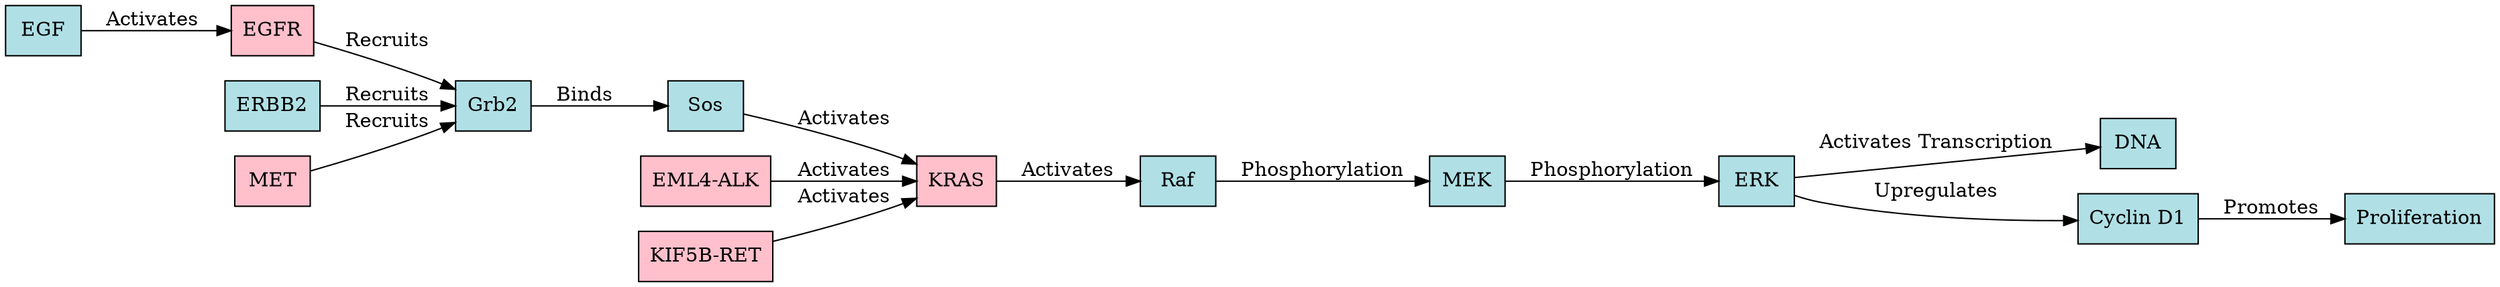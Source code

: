 digraph ErkSignaling {
    rankdir=LR;
    node [shape=box, style=filled, fillcolor="#B0E0E6"];

    // Key nodes highlighted in purple and those representing abnormal (red)
    EGF [label="EGF", shape=box, fillcolor="#B0E0E6"];  // Growth factor
    EGFR [label="EGFR", shape=box, fillcolor="#FFC0CB"];  // Frequently mutated in NSCLC
    ERBB2 [label="ERBB2", shape=box, fillcolor="#B0E0E6"];  // RTK
    MET [label="MET", shape=box, fillcolor="#FFC0CB"];  // RTK
    Grb2 [label="Grb2", shape=box, fillcolor="#B0E0E6"];  // Adaptor protein
    Sos [label="Sos", shape=box, fillcolor="#B0E0E6"];  // Adaptor protein
    KRAS [label="KRAS", shape=box, fillcolor="#FFC0CB"];  // Frequently mutated in NSCLC (Cancerous/Abnormal)
    EML4_ALK [label="EML4-ALK", shape=box, fillcolor="#FFC0CB"];  // Oncogenic fusion (Cancerous/Abnormal)
    KIF5B_RET [label="KIF5B-RET", shape=box, fillcolor="#FFC0CB"];  // Oncogenic fusion (Cancerous/Abnormal)
    Raf [label="Raf", shape=box, fillcolor="#B0E0E6"];  // RAF kinase
    MEK [label="MEK", shape=box, fillcolor="#B0E0E6"];  // MEK kinase
    ERK [label="ERK", shape=box, fillcolor="#B0E0E6"];  // ERK kinase
    DNA [label="DNA", shape=box, fillcolor="#B0E0E6"];  // DNA, transcription target
    CyclinD1 [label="Cyclin D1", shape=box, fillcolor="#B0E0E6"];  // Promotes cell cycle progression
    Proliferation [label="Proliferation", shape=box, fillcolor="#B0E0E6"];  // Final effect

    // Interactions
    EGF -> EGFR [label="Activates"];
    EGFR -> Grb2 [label="Recruits"];
    ERBB2 -> Grb2 [label="Recruits"];
    MET -> Grb2 [label="Recruits"];
    Grb2 -> Sos [label="Binds"];
    Sos -> KRAS [label="Activates"];
    KRAS -> Raf [label="Activates"];
    EML4_ALK -> KRAS [label="Activates"];
    KIF5B_RET -> KRAS [label="Activates"];
    Raf -> MEK [label="Phosphorylation"];
    MEK -> ERK [label="Phosphorylation"];
    ERK -> DNA [label="Activates Transcription"];
    ERK -> CyclinD1 [label="Upregulates"];
    CyclinD1 -> Proliferation [label="Promotes"];
}
